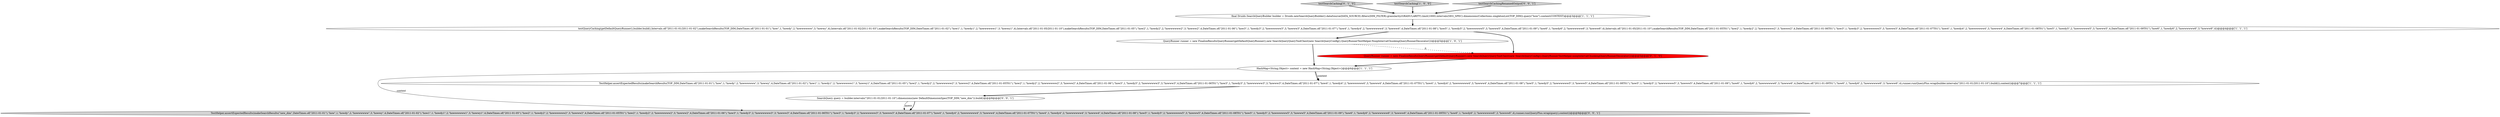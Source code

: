digraph {
2 [style = filled, label = "QueryRunner runner = new FinalizeResultsQueryRunner(getDefaultQueryRunner(),new SearchQueryQueryToolChest(new SearchQueryConfig(),QueryRunnerTestHelper.NoopIntervalChunkingQueryRunnerDecorator()))@@@5@@@['1', '0', '1']", fillcolor = white, shape = ellipse image = "AAA0AAABBB1BBB"];
6 [style = filled, label = "testSearchCaching['0', '1', '0']", fillcolor = lightgray, shape = diamond image = "AAA0AAABBB2BBB"];
3 [style = filled, label = "testSearchCaching['1', '0', '0']", fillcolor = lightgray, shape = diamond image = "AAA0AAABBB1BBB"];
7 [style = filled, label = "QueryRunner runner = new FinalizeResultsQueryRunner(getDefaultQueryRunner(),new SearchQueryQueryToolChest(new SearchQueryConfig(),QueryRunnerTestHelper.noopIntervalChunkingQueryRunnerDecorator()))@@@5@@@['0', '1', '0']", fillcolor = red, shape = ellipse image = "AAA1AAABBB2BBB"];
9 [style = filled, label = "TestHelper.assertExpectedResults(makeSearchResults(\"new_dim\",DateTimes.of(\"2011-01-01\"),\"how\",1,\"howdy\",2,\"howwwwww\",3,\"howwy\",4,DateTimes.of(\"2011-01-02\"),\"how1\",1,\"howdy1\",2,\"howwwwww1\",3,\"howwy1\",4,DateTimes.of(\"2011-01-05\"),\"how2\",1,\"howdy2\",2,\"howwwwww2\",3,\"howww2\",4,DateTimes.of(\"2011-01-05T01\"),\"how2\",1,\"howdy2\",2,\"howwwwww2\",3,\"howww2\",4,DateTimes.of(\"2011-01-06\"),\"how3\",1,\"howdy3\",2,\"howwwwww3\",3,\"howww3\",4,DateTimes.of(\"2011-01-06T01\"),\"how3\",1,\"howdy3\",2,\"howwwwww3\",3,\"howww3\",4,DateTimes.of(\"2011-01-07\"),\"how4\",1,\"howdy4\",2,\"howwwwww4\",3,\"howww4\",4,DateTimes.of(\"2011-01-07T01\"),\"how4\",1,\"howdy4\",2,\"howwwwww4\",3,\"howww4\",4,DateTimes.of(\"2011-01-08\"),\"how5\",1,\"howdy5\",2,\"howwwwww5\",3,\"howww5\",4,DateTimes.of(\"2011-01-08T01\"),\"how5\",1,\"howdy5\",2,\"howwwwww5\",3,\"howww5\",4,DateTimes.of(\"2011-01-09\"),\"how6\",1,\"howdy6\",2,\"howwwwww6\",3,\"howww6\",4,DateTimes.of(\"2011-01-09T01\"),\"how6\",1,\"howdy6\",2,\"howwwwww6\",3,\"howww6\",4),runner.run(QueryPlus.wrap(query),context))@@@9@@@['0', '0', '1']", fillcolor = lightgray, shape = ellipse image = "AAA0AAABBB3BBB"];
4 [style = filled, label = "final Druids.SearchQueryBuilder builder = Druids.newSearchQueryBuilder().dataSource(DATA_SOURCE).filters(DIM_FILTER).granularity(GRANULARITY).limit(1000).intervals(SEG_SPEC).dimensions(Collections.singletonList(TOP_DIM)).query(\"how\").context(CONTEXT)@@@3@@@['1', '1', '1']", fillcolor = white, shape = ellipse image = "AAA0AAABBB1BBB"];
10 [style = filled, label = "SearchQuery query = builder.intervals(\"2011-01-01/2011-01-10\").dimensions(new DefaultDimensionSpec(TOP_DIM,\"new_dim\")).build()@@@8@@@['0', '0', '1']", fillcolor = white, shape = ellipse image = "AAA0AAABBB3BBB"];
8 [style = filled, label = "testSearchCachingRenamedOutput['0', '0', '1']", fillcolor = lightgray, shape = diamond image = "AAA0AAABBB3BBB"];
1 [style = filled, label = "TestHelper.assertExpectedResults(makeSearchResults(TOP_DIM,DateTimes.of(\"2011-01-01\"),\"how\",1,\"howdy\",2,\"howwwwww\",3,\"howwy\",4,DateTimes.of(\"2011-01-02\"),\"how1\",1,\"howdy1\",2,\"howwwwww1\",3,\"howwy1\",4,DateTimes.of(\"2011-01-05\"),\"how2\",1,\"howdy2\",2,\"howwwwww2\",3,\"howww2\",4,DateTimes.of(\"2011-01-05T01\"),\"how2\",1,\"howdy2\",2,\"howwwwww2\",3,\"howww2\",4,DateTimes.of(\"2011-01-06\"),\"how3\",1,\"howdy3\",2,\"howwwwww3\",3,\"howww3\",4,DateTimes.of(\"2011-01-06T01\"),\"how3\",1,\"howdy3\",2,\"howwwwww3\",3,\"howww3\",4,DateTimes.of(\"2011-01-07\"),\"how4\",1,\"howdy4\",2,\"howwwwww4\",3,\"howww4\",4,DateTimes.of(\"2011-01-07T01\"),\"how4\",1,\"howdy4\",2,\"howwwwww4\",3,\"howww4\",4,DateTimes.of(\"2011-01-08\"),\"how5\",1,\"howdy5\",2,\"howwwwww5\",3,\"howww5\",4,DateTimes.of(\"2011-01-08T01\"),\"how5\",1,\"howdy5\",2,\"howwwwww5\",3,\"howww5\",4,DateTimes.of(\"2011-01-09\"),\"how6\",1,\"howdy6\",2,\"howwwwww6\",3,\"howww6\",4,DateTimes.of(\"2011-01-09T01\"),\"how6\",1,\"howdy6\",2,\"howwwwww6\",3,\"howww6\",4),runner.run(QueryPlus.wrap(builder.intervals(\"2011-01-01/2011-01-10\").build()),context))@@@7@@@['1', '1', '1']", fillcolor = white, shape = ellipse image = "AAA0AAABBB1BBB"];
0 [style = filled, label = "testQueryCaching(getDefaultQueryRunner(),builder.build(),Intervals.of(\"2011-01-01/2011-01-02\"),makeSearchResults(TOP_DIM,DateTimes.of(\"2011-01-01\"),\"how\",1,\"howdy\",2,\"howwwwww\",3,\"howwy\",4),Intervals.of(\"2011-01-02/2011-01-03\"),makeSearchResults(TOP_DIM,DateTimes.of(\"2011-01-02\"),\"how1\",1,\"howdy1\",2,\"howwwwww1\",3,\"howwy1\",4),Intervals.of(\"2011-01-05/2011-01-10\"),makeSearchResults(TOP_DIM,DateTimes.of(\"2011-01-05\"),\"how2\",1,\"howdy2\",2,\"howwwwww2\",3,\"howww2\",4,DateTimes.of(\"2011-01-06\"),\"how3\",1,\"howdy3\",2,\"howwwwww3\",3,\"howww3\",4,DateTimes.of(\"2011-01-07\"),\"how4\",1,\"howdy4\",2,\"howwwwww4\",3,\"howww4\",4,DateTimes.of(\"2011-01-08\"),\"how5\",1,\"howdy5\",2,\"howwwwww5\",3,\"howww5\",4,DateTimes.of(\"2011-01-09\"),\"how6\",1,\"howdy6\",2,\"howwwwww6\",3,\"howww6\",4),Intervals.of(\"2011-01-05/2011-01-10\"),makeSearchResults(TOP_DIM,DateTimes.of(\"2011-01-05T01\"),\"how2\",1,\"howdy2\",2,\"howwwwww2\",3,\"howww2\",4,DateTimes.of(\"2011-01-06T01\"),\"how3\",1,\"howdy3\",2,\"howwwwww3\",3,\"howww3\",4,DateTimes.of(\"2011-01-07T01\"),\"how4\",1,\"howdy4\",2,\"howwwwww4\",3,\"howww4\",4,DateTimes.of(\"2011-01-08T01\"),\"how5\",1,\"howdy5\",2,\"howwwwww5\",3,\"howww5\",4,DateTimes.of(\"2011-01-09T01\"),\"how6\",1,\"howdy6\",2,\"howwwwww6\",3,\"howww6\",4))@@@4@@@['1', '1', '1']", fillcolor = white, shape = ellipse image = "AAA0AAABBB1BBB"];
5 [style = filled, label = "HashMap<String,Object> context = new HashMap<String,Object>()@@@6@@@['1', '1', '1']", fillcolor = white, shape = ellipse image = "AAA0AAABBB1BBB"];
5->1 [style = bold, label=""];
6->4 [style = bold, label=""];
5->1 [style = solid, label="context"];
7->5 [style = bold, label=""];
10->9 [style = bold, label=""];
0->2 [style = bold, label=""];
10->9 [style = solid, label="query"];
8->4 [style = bold, label=""];
5->9 [style = solid, label="context"];
2->7 [style = dashed, label="0"];
1->10 [style = bold, label=""];
3->4 [style = bold, label=""];
4->0 [style = bold, label=""];
2->5 [style = bold, label=""];
0->7 [style = bold, label=""];
}
